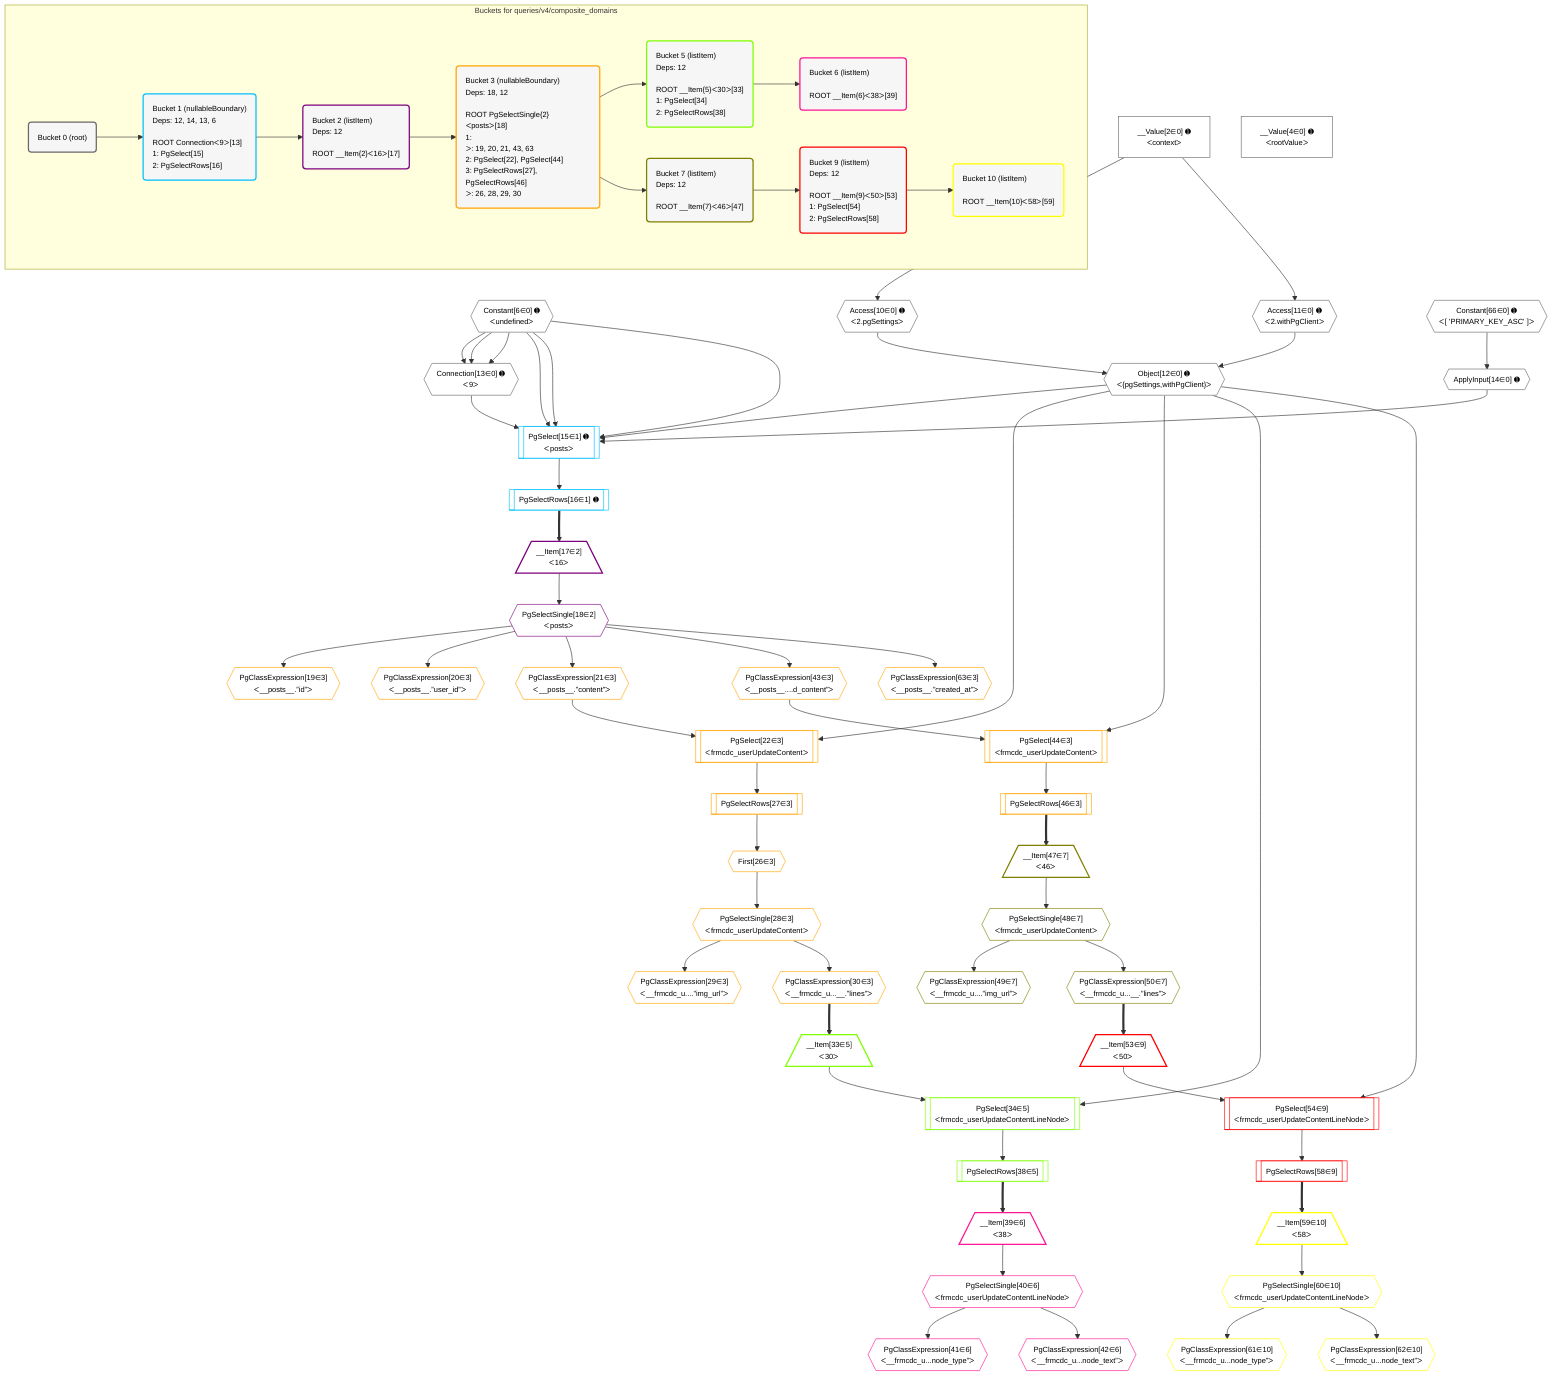 %%{init: {'themeVariables': { 'fontSize': '12px'}}}%%
graph TD
    classDef path fill:#eee,stroke:#000,color:#000
    classDef plan fill:#fff,stroke-width:1px,color:#000
    classDef itemplan fill:#fff,stroke-width:2px,color:#000
    classDef unbatchedplan fill:#dff,stroke-width:1px,color:#000
    classDef sideeffectplan fill:#fcc,stroke-width:2px,color:#000
    classDef bucket fill:#f6f6f6,color:#000,stroke-width:2px,text-align:left


    %% plan dependencies
    Connection13{{"Connection[13∈0] ➊<br />ᐸ9ᐳ"}}:::plan
    Constant6{{"Constant[6∈0] ➊<br />ᐸundefinedᐳ"}}:::plan
    Constant6 & Constant6 & Constant6 --> Connection13
    Object12{{"Object[12∈0] ➊<br />ᐸ{pgSettings,withPgClient}ᐳ"}}:::plan
    Access10{{"Access[10∈0] ➊<br />ᐸ2.pgSettingsᐳ"}}:::plan
    Access11{{"Access[11∈0] ➊<br />ᐸ2.withPgClientᐳ"}}:::plan
    Access10 & Access11 --> Object12
    __Value2["__Value[2∈0] ➊<br />ᐸcontextᐳ"]:::plan
    __Value2 --> Access10
    __Value2 --> Access11
    ApplyInput14{{"ApplyInput[14∈0] ➊"}}:::plan
    Constant66{{"Constant[66∈0] ➊<br />ᐸ[ 'PRIMARY_KEY_ASC' ]ᐳ"}}:::plan
    Constant66 --> ApplyInput14
    __Value4["__Value[4∈0] ➊<br />ᐸrootValueᐳ"]:::plan
    PgSelect15[["PgSelect[15∈1] ➊<br />ᐸpostsᐳ"]]:::plan
    Object12 & ApplyInput14 & Connection13 & Constant6 & Constant6 & Constant6 --> PgSelect15
    PgSelectRows16[["PgSelectRows[16∈1] ➊"]]:::plan
    PgSelect15 --> PgSelectRows16
    __Item17[/"__Item[17∈2]<br />ᐸ16ᐳ"\]:::itemplan
    PgSelectRows16 ==> __Item17
    PgSelectSingle18{{"PgSelectSingle[18∈2]<br />ᐸpostsᐳ"}}:::plan
    __Item17 --> PgSelectSingle18
    PgSelect22[["PgSelect[22∈3]<br />ᐸfrmcdc_userUpdateContentᐳ"]]:::plan
    PgClassExpression21{{"PgClassExpression[21∈3]<br />ᐸ__posts__.”content”ᐳ"}}:::plan
    Object12 & PgClassExpression21 --> PgSelect22
    PgSelect44[["PgSelect[44∈3]<br />ᐸfrmcdc_userUpdateContentᐳ"]]:::plan
    PgClassExpression43{{"PgClassExpression[43∈3]<br />ᐸ__posts__....d_content”ᐳ"}}:::plan
    Object12 & PgClassExpression43 --> PgSelect44
    PgClassExpression19{{"PgClassExpression[19∈3]<br />ᐸ__posts__.”id”ᐳ"}}:::plan
    PgSelectSingle18 --> PgClassExpression19
    PgClassExpression20{{"PgClassExpression[20∈3]<br />ᐸ__posts__.”user_id”ᐳ"}}:::plan
    PgSelectSingle18 --> PgClassExpression20
    PgSelectSingle18 --> PgClassExpression21
    First26{{"First[26∈3]"}}:::plan
    PgSelectRows27[["PgSelectRows[27∈3]"]]:::plan
    PgSelectRows27 --> First26
    PgSelect22 --> PgSelectRows27
    PgSelectSingle28{{"PgSelectSingle[28∈3]<br />ᐸfrmcdc_userUpdateContentᐳ"}}:::plan
    First26 --> PgSelectSingle28
    PgClassExpression29{{"PgClassExpression[29∈3]<br />ᐸ__frmcdc_u....”img_url”ᐳ"}}:::plan
    PgSelectSingle28 --> PgClassExpression29
    PgClassExpression30{{"PgClassExpression[30∈3]<br />ᐸ__frmcdc_u...__.”lines”ᐳ"}}:::plan
    PgSelectSingle28 --> PgClassExpression30
    PgSelectSingle18 --> PgClassExpression43
    PgSelectRows46[["PgSelectRows[46∈3]"]]:::plan
    PgSelect44 --> PgSelectRows46
    PgClassExpression63{{"PgClassExpression[63∈3]<br />ᐸ__posts__.”created_at”ᐳ"}}:::plan
    PgSelectSingle18 --> PgClassExpression63
    PgSelect34[["PgSelect[34∈5]<br />ᐸfrmcdc_userUpdateContentLineNodeᐳ"]]:::plan
    __Item33[/"__Item[33∈5]<br />ᐸ30ᐳ"\]:::itemplan
    Object12 & __Item33 --> PgSelect34
    PgClassExpression30 ==> __Item33
    PgSelectRows38[["PgSelectRows[38∈5]"]]:::plan
    PgSelect34 --> PgSelectRows38
    __Item39[/"__Item[39∈6]<br />ᐸ38ᐳ"\]:::itemplan
    PgSelectRows38 ==> __Item39
    PgSelectSingle40{{"PgSelectSingle[40∈6]<br />ᐸfrmcdc_userUpdateContentLineNodeᐳ"}}:::plan
    __Item39 --> PgSelectSingle40
    PgClassExpression41{{"PgClassExpression[41∈6]<br />ᐸ__frmcdc_u...node_type”ᐳ"}}:::plan
    PgSelectSingle40 --> PgClassExpression41
    PgClassExpression42{{"PgClassExpression[42∈6]<br />ᐸ__frmcdc_u...node_text”ᐳ"}}:::plan
    PgSelectSingle40 --> PgClassExpression42
    __Item47[/"__Item[47∈7]<br />ᐸ46ᐳ"\]:::itemplan
    PgSelectRows46 ==> __Item47
    PgSelectSingle48{{"PgSelectSingle[48∈7]<br />ᐸfrmcdc_userUpdateContentᐳ"}}:::plan
    __Item47 --> PgSelectSingle48
    PgClassExpression49{{"PgClassExpression[49∈7]<br />ᐸ__frmcdc_u....”img_url”ᐳ"}}:::plan
    PgSelectSingle48 --> PgClassExpression49
    PgClassExpression50{{"PgClassExpression[50∈7]<br />ᐸ__frmcdc_u...__.”lines”ᐳ"}}:::plan
    PgSelectSingle48 --> PgClassExpression50
    PgSelect54[["PgSelect[54∈9]<br />ᐸfrmcdc_userUpdateContentLineNodeᐳ"]]:::plan
    __Item53[/"__Item[53∈9]<br />ᐸ50ᐳ"\]:::itemplan
    Object12 & __Item53 --> PgSelect54
    PgClassExpression50 ==> __Item53
    PgSelectRows58[["PgSelectRows[58∈9]"]]:::plan
    PgSelect54 --> PgSelectRows58
    __Item59[/"__Item[59∈10]<br />ᐸ58ᐳ"\]:::itemplan
    PgSelectRows58 ==> __Item59
    PgSelectSingle60{{"PgSelectSingle[60∈10]<br />ᐸfrmcdc_userUpdateContentLineNodeᐳ"}}:::plan
    __Item59 --> PgSelectSingle60
    PgClassExpression61{{"PgClassExpression[61∈10]<br />ᐸ__frmcdc_u...node_type”ᐳ"}}:::plan
    PgSelectSingle60 --> PgClassExpression61
    PgClassExpression62{{"PgClassExpression[62∈10]<br />ᐸ__frmcdc_u...node_text”ᐳ"}}:::plan
    PgSelectSingle60 --> PgClassExpression62

    %% define steps

    subgraph "Buckets for queries/v4/composite_domains"
    Bucket0("Bucket 0 (root)"):::bucket
    classDef bucket0 stroke:#696969
    class Bucket0,__Value2,__Value4,Constant6,Access10,Access11,Object12,Connection13,ApplyInput14,Constant66 bucket0
    Bucket1("Bucket 1 (nullableBoundary)<br />Deps: 12, 14, 13, 6<br /><br />ROOT Connectionᐸ9ᐳ[13]<br />1: PgSelect[15]<br />2: PgSelectRows[16]"):::bucket
    classDef bucket1 stroke:#00bfff
    class Bucket1,PgSelect15,PgSelectRows16 bucket1
    Bucket2("Bucket 2 (listItem)<br />Deps: 12<br /><br />ROOT __Item{2}ᐸ16ᐳ[17]"):::bucket
    classDef bucket2 stroke:#7f007f
    class Bucket2,__Item17,PgSelectSingle18 bucket2
    Bucket3("Bucket 3 (nullableBoundary)<br />Deps: 18, 12<br /><br />ROOT PgSelectSingle{2}ᐸpostsᐳ[18]<br />1: <br />ᐳ: 19, 20, 21, 43, 63<br />2: PgSelect[22], PgSelect[44]<br />3: PgSelectRows[27], PgSelectRows[46]<br />ᐳ: 26, 28, 29, 30"):::bucket
    classDef bucket3 stroke:#ffa500
    class Bucket3,PgClassExpression19,PgClassExpression20,PgClassExpression21,PgSelect22,First26,PgSelectRows27,PgSelectSingle28,PgClassExpression29,PgClassExpression30,PgClassExpression43,PgSelect44,PgSelectRows46,PgClassExpression63 bucket3
    Bucket5("Bucket 5 (listItem)<br />Deps: 12<br /><br />ROOT __Item{5}ᐸ30ᐳ[33]<br />1: PgSelect[34]<br />2: PgSelectRows[38]"):::bucket
    classDef bucket5 stroke:#7fff00
    class Bucket5,__Item33,PgSelect34,PgSelectRows38 bucket5
    Bucket6("Bucket 6 (listItem)<br /><br />ROOT __Item{6}ᐸ38ᐳ[39]"):::bucket
    classDef bucket6 stroke:#ff1493
    class Bucket6,__Item39,PgSelectSingle40,PgClassExpression41,PgClassExpression42 bucket6
    Bucket7("Bucket 7 (listItem)<br />Deps: 12<br /><br />ROOT __Item{7}ᐸ46ᐳ[47]"):::bucket
    classDef bucket7 stroke:#808000
    class Bucket7,__Item47,PgSelectSingle48,PgClassExpression49,PgClassExpression50 bucket7
    Bucket9("Bucket 9 (listItem)<br />Deps: 12<br /><br />ROOT __Item{9}ᐸ50ᐳ[53]<br />1: PgSelect[54]<br />2: PgSelectRows[58]"):::bucket
    classDef bucket9 stroke:#ff0000
    class Bucket9,__Item53,PgSelect54,PgSelectRows58 bucket9
    Bucket10("Bucket 10 (listItem)<br /><br />ROOT __Item{10}ᐸ58ᐳ[59]"):::bucket
    classDef bucket10 stroke:#ffff00
    class Bucket10,__Item59,PgSelectSingle60,PgClassExpression61,PgClassExpression62 bucket10
    Bucket0 --> Bucket1
    Bucket1 --> Bucket2
    Bucket2 --> Bucket3
    Bucket3 --> Bucket5 & Bucket7
    Bucket5 --> Bucket6
    Bucket7 --> Bucket9
    Bucket9 --> Bucket10
    end
